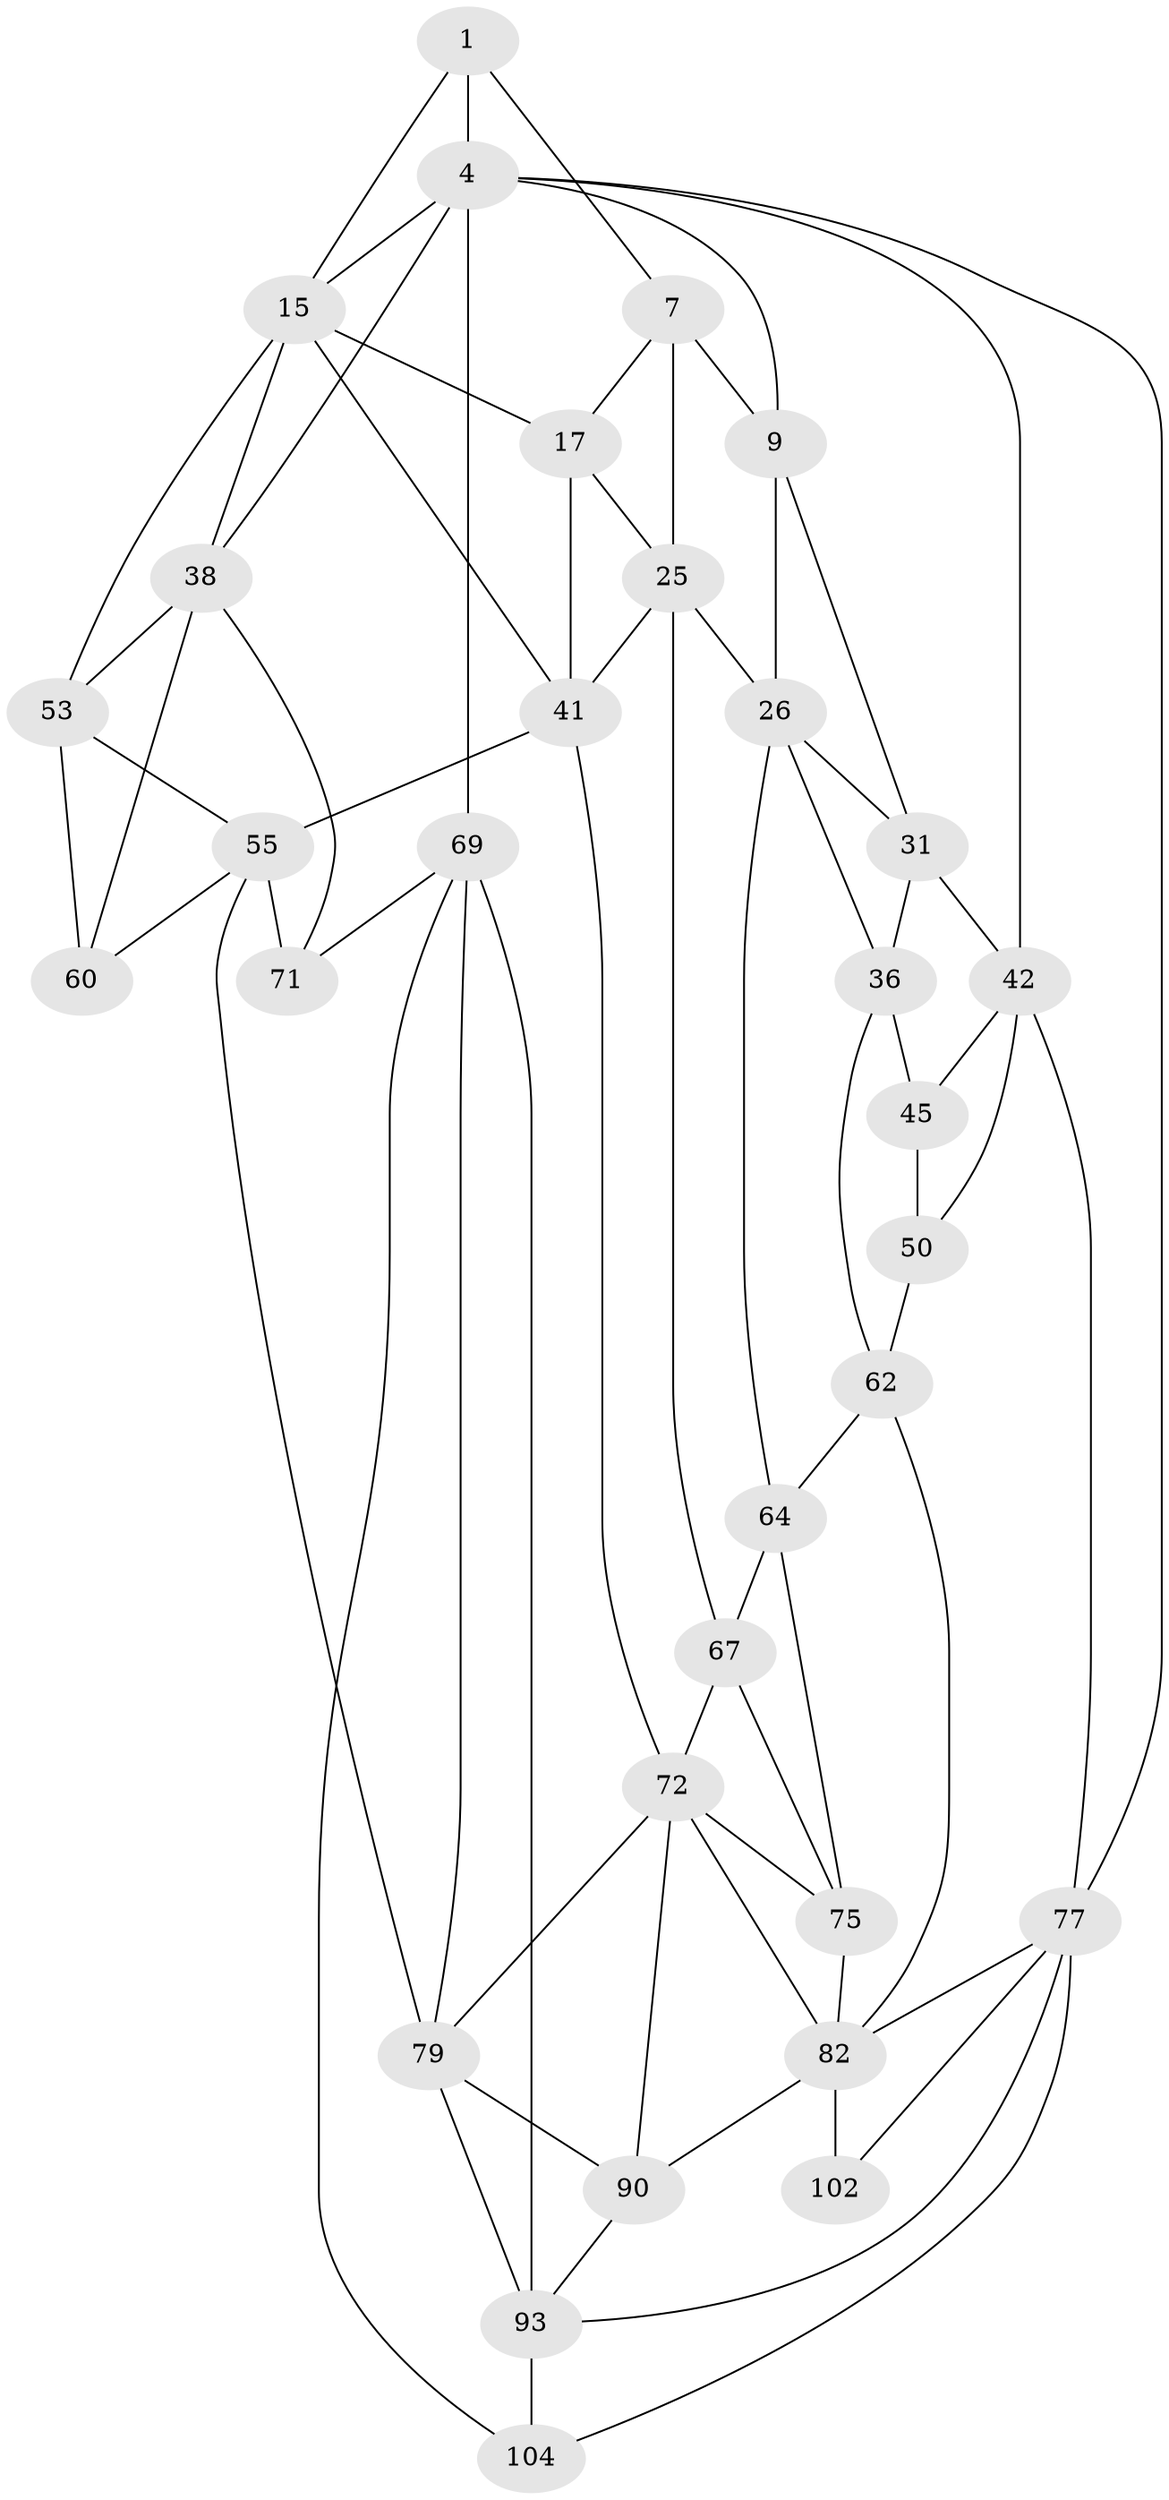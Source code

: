 // original degree distribution, {3: 0.018691588785046728, 4: 0.22429906542056074, 5: 0.5607476635514018, 6: 0.19626168224299065}
// Generated by graph-tools (version 1.1) at 2025/21/03/04/25 18:21:27]
// undirected, 32 vertices, 70 edges
graph export_dot {
graph [start="1"]
  node [color=gray90,style=filled];
  1 [pos="+0.4085009579886749+0",super="+6+2"];
  4 [pos="+0.709616521084342+0",super="+5+13"];
  7 [pos="+0.4094489629805138+0.17722471010687096",super="+8+18"];
  9 [pos="+0.005597686902782385+0",super="+10+23"];
  15 [pos="+0.7215690494689836+0.1901462071774449",super="+16"];
  17 [pos="+0.532944481838874+0.26152287956575265",super="+24"];
  25 [pos="+0.43380291171117846+0.43703129467389956",super="+28"];
  26 [pos="+0.2784697794000096+0.3087959999062128",super="+30+27"];
  31 [pos="+0.19712289478417416+0.3540875985673073",super="+32"];
  36 [pos="+0.21992930274991393+0.4384740530020135",super="+47+37"];
  38 [pos="+0.8567289727751121+0.4623603377697779",super="+57"];
  41 [pos="+0.6285821409602673+0.41923798914721416",super="+52"];
  42 [pos="+0.02347611318395958+0.42163744080201015",super="+46+43"];
  45 [pos="+0.1164548647008646+0.47059765772789647",super="+48"];
  50 [pos="+0.013422040155858798+0.6670996959422673"];
  53 [pos="+0.6443383140674799+0.42132648767828523",super="+54"];
  55 [pos="+0.5765883697840524+0.59094194786002",super="+73"];
  60 [pos="+0.6961234020956996+0.5528039938820295",super="+61"];
  62 [pos="+0.12291944142090598+0.5919476429788371",super="+63"];
  64 [pos="+0.22088184426661714+0.5663900219984837",super="+66+65"];
  67 [pos="+0.3837095024744+0.6219884600623699",super="+68"];
  69 [pos="+1+0.5712037947794041",super="+95+70"];
  71 [pos="+0.9571885168899149+0.5385328459991336"];
  72 [pos="+0.5078995625790448+0.6287317716346943",super="+81"];
  75 [pos="+0.3777877396897198+0.6337591350644384",super="+76"];
  77 [pos="+0+0.7837262243891108",super="+78"];
  79 [pos="+0.6707793025707083+0.6976917663313624",super="+88+80"];
  82 [pos="+0.2263505826074923+0.7536631696389651",super="+83+86"];
  90 [pos="+0.572300001328485+0.9418859249388916",super="+91"];
  93 [pos="+0.8390224627851635+0.8698928758046282",super="+94+96"];
  102 [pos="+0.16950922456082065+0.9443811911789365",super="+103"];
  104 [pos="+1+1"];
  1 -- 7;
  1 -- 4;
  1 -- 15;
  4 -- 9;
  4 -- 69 [weight=2];
  4 -- 38;
  4 -- 15;
  4 -- 42;
  4 -- 77;
  7 -- 9 [weight=2];
  7 -- 17;
  7 -- 25;
  9 -- 26 [weight=2];
  9 -- 31;
  15 -- 17;
  15 -- 53;
  15 -- 38;
  15 -- 41;
  17 -- 25;
  17 -- 41;
  25 -- 26;
  25 -- 67;
  25 -- 41;
  26 -- 64 [weight=2];
  26 -- 36;
  26 -- 31;
  31 -- 36 [weight=2];
  31 -- 42;
  36 -- 45 [weight=2];
  36 -- 62;
  38 -- 60 [weight=2];
  38 -- 53;
  38 -- 71;
  41 -- 72;
  41 -- 55;
  42 -- 45 [weight=2];
  42 -- 77;
  42 -- 50;
  45 -- 50;
  50 -- 62;
  53 -- 60;
  53 -- 55;
  55 -- 60;
  55 -- 79;
  55 -- 71;
  62 -- 64;
  62 -- 82;
  64 -- 67;
  64 -- 75;
  67 -- 72;
  67 -- 75;
  69 -- 104;
  69 -- 93 [weight=2];
  69 -- 71;
  69 -- 79;
  72 -- 90;
  72 -- 75;
  72 -- 79;
  72 -- 82;
  75 -- 82;
  77 -- 93;
  77 -- 102;
  77 -- 104;
  77 -- 82;
  79 -- 90 [weight=2];
  79 -- 93;
  82 -- 102 [weight=3];
  82 -- 90;
  90 -- 93;
  93 -- 104 [weight=2];
}
